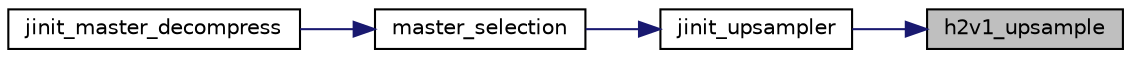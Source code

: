 digraph "h2v1_upsample"
{
 // LATEX_PDF_SIZE
  bgcolor="transparent";
  edge [fontname="Helvetica",fontsize="10",labelfontname="Helvetica",labelfontsize="10"];
  node [fontname="Helvetica",fontsize="10",shape=record];
  rankdir="RL";
  Node6 [label="h2v1_upsample",height=0.2,width=0.4,color="black", fillcolor="grey75", style="filled", fontcolor="black",tooltip=" "];
  Node6 -> Node7 [dir="back",color="midnightblue",fontsize="10",style="solid"];
  Node7 [label="jinit_upsampler",height=0.2,width=0.4,color="black",URL="$jdsample_8c.html#a777b16c9b0bce1703693ad988ec6c169",tooltip=" "];
  Node7 -> Node8 [dir="back",color="midnightblue",fontsize="10",style="solid"];
  Node8 [label="master_selection",height=0.2,width=0.4,color="black",URL="$jdmaster_8c.html#a440a4f3af47f35f6dd2a353329bc3baf",tooltip=" "];
  Node8 -> Node9 [dir="back",color="midnightblue",fontsize="10",style="solid"];
  Node9 [label="jinit_master_decompress",height=0.2,width=0.4,color="black",URL="$jdmaster_8c.html#a103160e5ec5fd80c654e74f633b14818",tooltip=" "];
}
